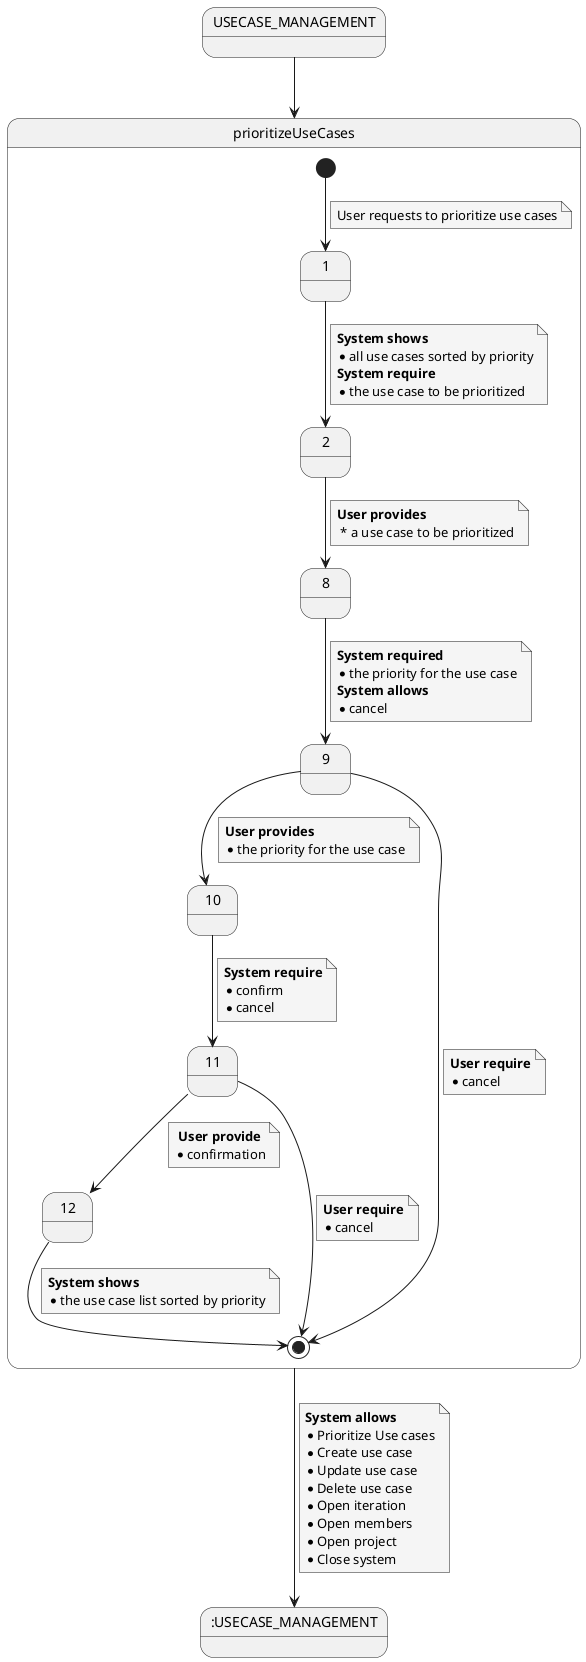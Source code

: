 @startuml
skinparam NoteBackgroundColor #whiteSmoke

state USECASE_MANAGEMENT_END as ":USECASE_MANAGEMENT"

USECASE_MANAGEMENT --> prioritizeUseCases

state prioritizeUseCases {

'state 1 as " "
'state 2 as " "
'state 7 as " "
'state 8 as " "


[*] --> 1
note on link
    User requests to prioritize use cases
end note

1 --> 2
note on link
<b>System shows</b>
* all use cases sorted by priority
<b>System require</b>
* the use case to be prioritized
end note

2 --> 8
note on link
<b>User provides</b>
 * a use case to be prioritized
end note

8 --> 9
note on link
<b>System required</b>
* the priority for the use case
<b>System allows</b>
* cancel
end note

9 --> 10
note on link
    <b>User provides</b>
    * the priority for the use case
end note

10 --> 11
note on link
    <b>System require</b>
    * confirm
    * cancel
end note

11 --> 12
note on link
    <b> User provide </b>
    * confirmation
end note

12 --> [*]
note on link
    <b>System shows</b>
    * the use case list sorted by priority
end note

'Variation path
9 --> [*]
note on link
    <b>User require</b>
    * cancel
end note
11 --> [*]
note on link
    <b>User require</b>
    * cancel
end note

prioritizeUseCases --> USECASE_MANAGEMENT_END
note on link
<b>System allows</b>
* Prioritize Use cases
* Create use case
* Update use case
* Delete use case
* Open iteration
* Open members
* Open project
* Close system
end note
@enduml
